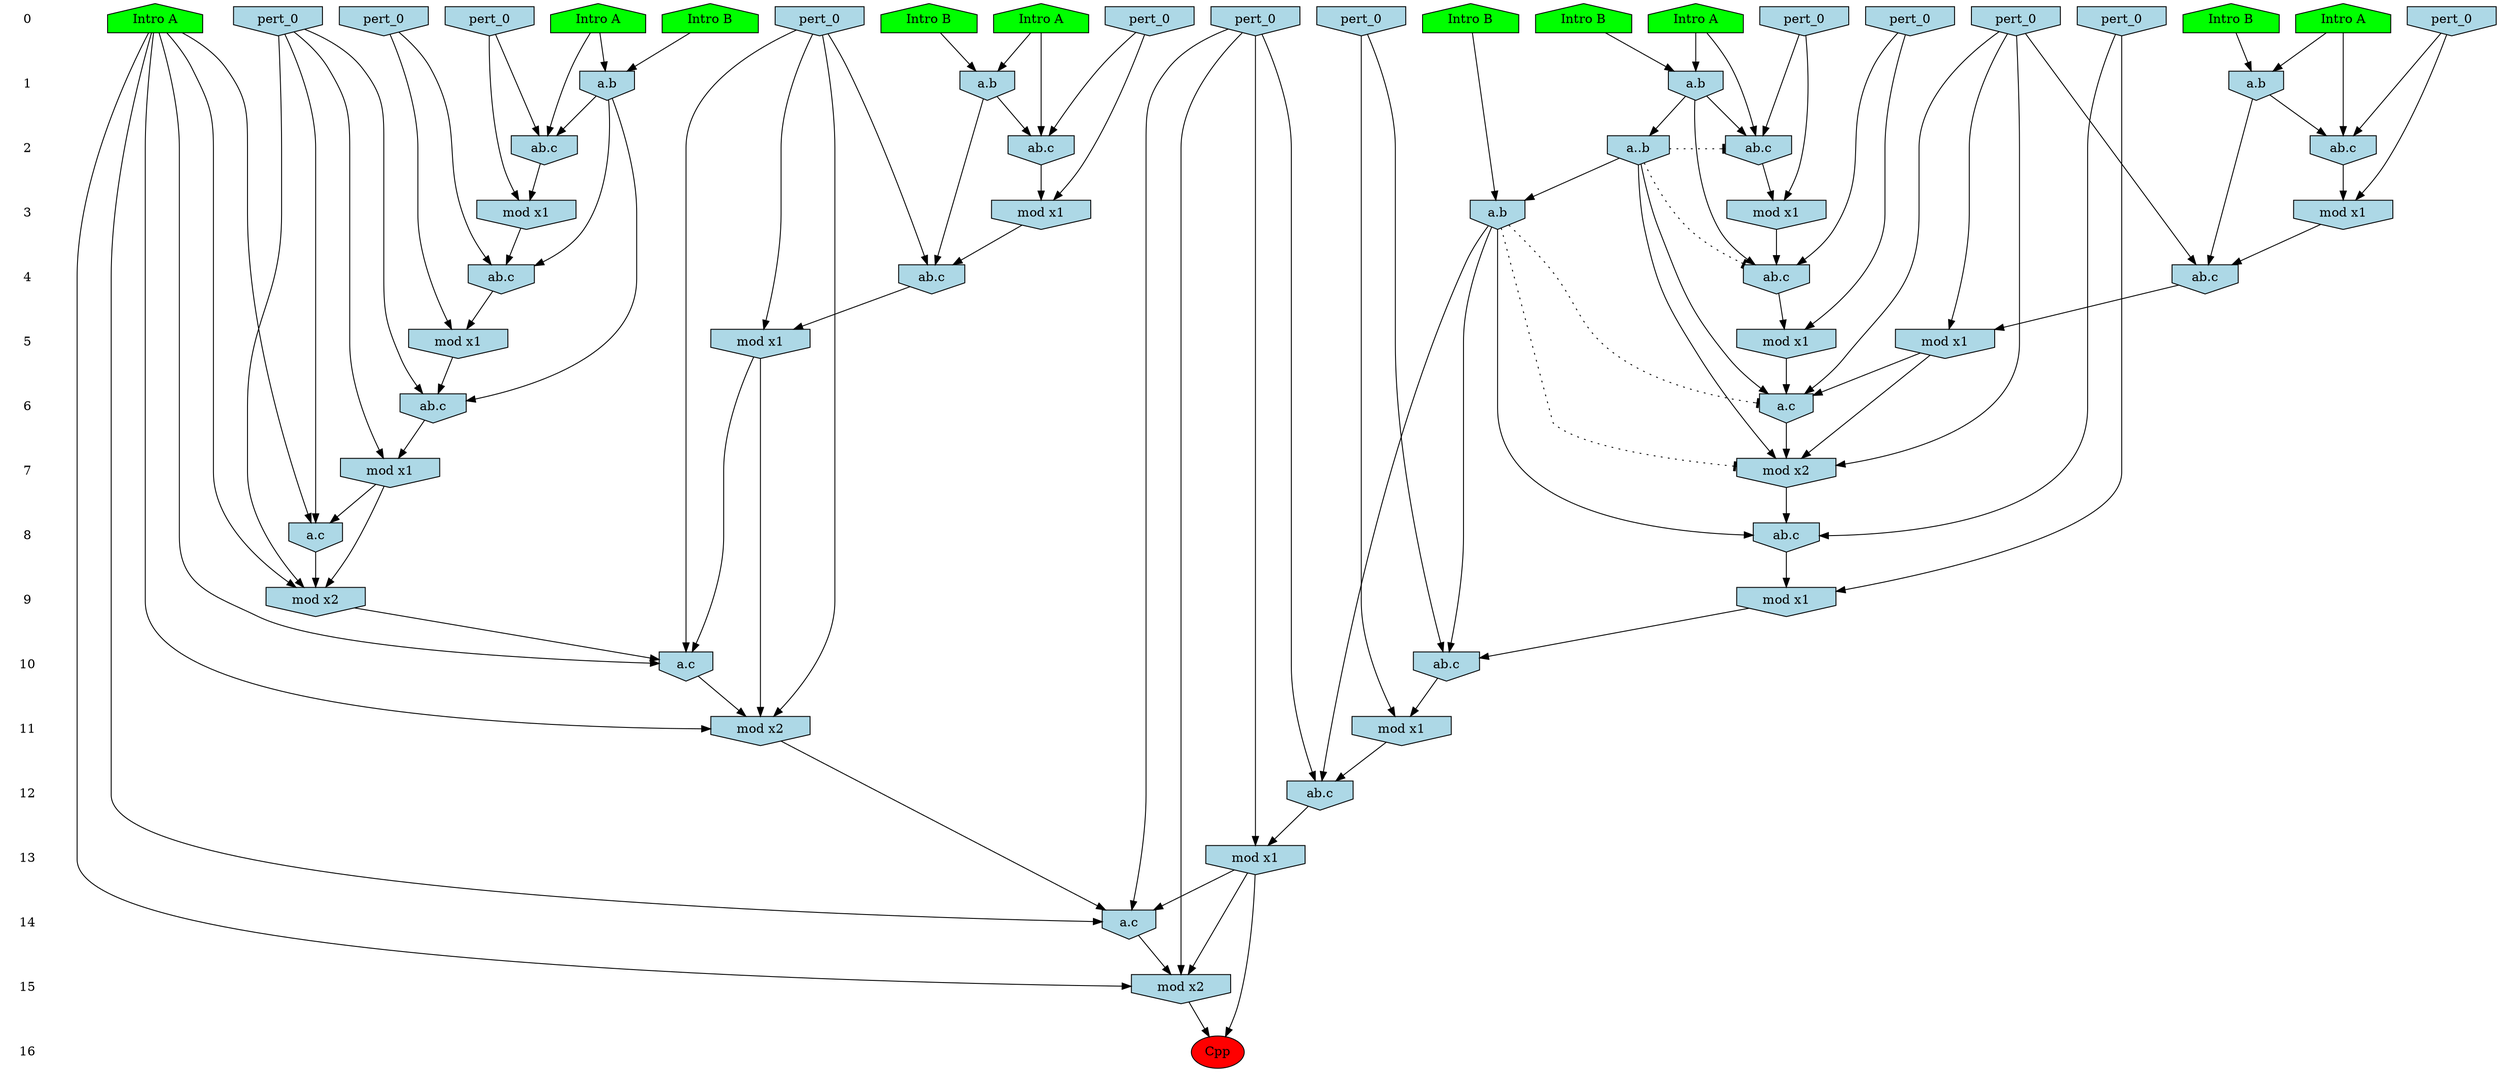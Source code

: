 /* Compression of 1 causal flows obtained in average at 2.004257E+01 t.u */
/* Compressed causal flows were: [7] */
digraph G{
 ranksep=.5 ; 
{ rank = same ; "0" [shape=plaintext] ; node_1 [label ="Intro A", shape=house, style=filled, fillcolor=green] ;
node_2 [label ="Intro B", shape=house, style=filled, fillcolor=green] ;
node_3 [label ="Intro B", shape=house, style=filled, fillcolor=green] ;
node_4 [label ="Intro A", shape=house, style=filled, fillcolor=green] ;
node_5 [label ="Intro A", shape=house, style=filled, fillcolor=green] ;
node_6 [label ="Intro B", shape=house, style=filled, fillcolor=green] ;
node_7 [label ="Intro B", shape=house, style=filled, fillcolor=green] ;
node_8 [label ="Intro A", shape=house, style=filled, fillcolor=green] ;
node_9 [label ="Intro A", shape=house, style=filled, fillcolor=green] ;
node_10 [label ="Intro B", shape=house, style=filled, fillcolor=green] ;
node_14 [label="pert_0", shape=invhouse, style=filled, fillcolor = lightblue] ;
node_15 [label="pert_0", shape=invhouse, style=filled, fillcolor = lightblue] ;
node_16 [label="pert_0", shape=invhouse, style=filled, fillcolor = lightblue] ;
node_17 [label="pert_0", shape=invhouse, style=filled, fillcolor = lightblue] ;
node_18 [label="pert_0", shape=invhouse, style=filled, fillcolor = lightblue] ;
node_19 [label="pert_0", shape=invhouse, style=filled, fillcolor = lightblue] ;
node_20 [label="pert_0", shape=invhouse, style=filled, fillcolor = lightblue] ;
node_21 [label="pert_0", shape=invhouse, style=filled, fillcolor = lightblue] ;
node_22 [label="pert_0", shape=invhouse, style=filled, fillcolor = lightblue] ;
node_23 [label="pert_0", shape=invhouse, style=filled, fillcolor = lightblue] ;
node_24 [label="pert_0", shape=invhouse, style=filled, fillcolor = lightblue] ;
node_25 [label="pert_0", shape=invhouse, style=filled, fillcolor = lightblue] ;
}
{ rank = same ; "1" [shape=plaintext] ; node_11 [label="a.b", shape=invhouse, style=filled, fillcolor = lightblue] ;
node_12 [label="a.b", shape=invhouse, style=filled, fillcolor = lightblue] ;
node_13 [label="a.b", shape=invhouse, style=filled, fillcolor = lightblue] ;
node_28 [label="a.b", shape=invhouse, style=filled, fillcolor = lightblue] ;
}
{ rank = same ; "2" [shape=plaintext] ; node_26 [label="ab.c", shape=invhouse, style=filled, fillcolor = lightblue] ;
node_27 [label="ab.c", shape=invhouse, style=filled, fillcolor = lightblue] ;
node_29 [label="ab.c", shape=invhouse, style=filled, fillcolor = lightblue] ;
node_30 [label="ab.c", shape=invhouse, style=filled, fillcolor = lightblue] ;
node_46 [label="a..b", shape=invhouse, style=filled, fillcolor = lightblue] ;
}
{ rank = same ; "3" [shape=plaintext] ; node_31 [label="mod x1", shape=invhouse, style=filled, fillcolor = lightblue] ;
node_33 [label="mod x1", shape=invhouse, style=filled, fillcolor = lightblue] ;
node_35 [label="mod x1", shape=invhouse, style=filled, fillcolor = lightblue] ;
node_36 [label="mod x1", shape=invhouse, style=filled, fillcolor = lightblue] ;
node_51 [label="a.b", shape=invhouse, style=filled, fillcolor = lightblue] ;
}
{ rank = same ; "4" [shape=plaintext] ; node_32 [label="ab.c", shape=invhouse, style=filled, fillcolor = lightblue] ;
node_34 [label="ab.c", shape=invhouse, style=filled, fillcolor = lightblue] ;
node_37 [label="ab.c", shape=invhouse, style=filled, fillcolor = lightblue] ;
node_38 [label="ab.c", shape=invhouse, style=filled, fillcolor = lightblue] ;
}
{ rank = same ; "5" [shape=plaintext] ; node_39 [label="mod x1", shape=invhouse, style=filled, fillcolor = lightblue] ;
node_41 [label="mod x1", shape=invhouse, style=filled, fillcolor = lightblue] ;
node_42 [label="mod x1", shape=invhouse, style=filled, fillcolor = lightblue] ;
node_45 [label="mod x1", shape=invhouse, style=filled, fillcolor = lightblue] ;
}
{ rank = same ; "6" [shape=plaintext] ; node_40 [label="ab.c", shape=invhouse, style=filled, fillcolor = lightblue] ;
node_49 [label="a.c", shape=invhouse, style=filled, fillcolor = lightblue] ;
}
{ rank = same ; "7" [shape=plaintext] ; node_43 [label="mod x1", shape=invhouse, style=filled, fillcolor = lightblue] ;
node_50 [label="mod x2", shape=invhouse, style=filled, fillcolor = lightblue] ;
}
{ rank = same ; "8" [shape=plaintext] ; node_44 [label="a.c", shape=invhouse, style=filled, fillcolor = lightblue] ;
node_52 [label="ab.c", shape=invhouse, style=filled, fillcolor = lightblue] ;
}
{ rank = same ; "9" [shape=plaintext] ; node_47 [label="mod x2", shape=invhouse, style=filled, fillcolor = lightblue] ;
node_53 [label="mod x1", shape=invhouse, style=filled, fillcolor = lightblue] ;
}
{ rank = same ; "10" [shape=plaintext] ; node_48 [label="a.c", shape=invhouse, style=filled, fillcolor = lightblue] ;
node_54 [label="ab.c", shape=invhouse, style=filled, fillcolor = lightblue] ;
}
{ rank = same ; "11" [shape=plaintext] ; node_55 [label="mod x1", shape=invhouse, style=filled, fillcolor = lightblue] ;
node_58 [label="mod x2", shape=invhouse, style=filled, fillcolor = lightblue] ;
}
{ rank = same ; "12" [shape=plaintext] ; node_56 [label="ab.c", shape=invhouse, style=filled, fillcolor = lightblue] ;
}
{ rank = same ; "13" [shape=plaintext] ; node_57 [label="mod x1", shape=invhouse, style=filled, fillcolor = lightblue] ;
}
{ rank = same ; "14" [shape=plaintext] ; node_59 [label="a.c", shape=invhouse, style=filled, fillcolor = lightblue] ;
}
{ rank = same ; "15" [shape=plaintext] ; node_60 [label="mod x2", shape=invhouse, style=filled, fillcolor = lightblue] ;
}
{ rank = same ; "16" [shape=plaintext] ; node_61 [label ="Cpp", style=filled, fillcolor=red] ;
}
"0" -> "1" [style="invis"]; 
"1" -> "2" [style="invis"]; 
"2" -> "3" [style="invis"]; 
"3" -> "4" [style="invis"]; 
"4" -> "5" [style="invis"]; 
"5" -> "6" [style="invis"]; 
"6" -> "7" [style="invis"]; 
"7" -> "8" [style="invis"]; 
"8" -> "9" [style="invis"]; 
"9" -> "10" [style="invis"]; 
"10" -> "11" [style="invis"]; 
"11" -> "12" [style="invis"]; 
"12" -> "13" [style="invis"]; 
"13" -> "14" [style="invis"]; 
"14" -> "15" [style="invis"]; 
"15" -> "16" [style="invis"]; 
node_3 -> node_11
node_9 -> node_11
node_4 -> node_12
node_10 -> node_12
node_1 -> node_13
node_7 -> node_13
node_9 -> node_26
node_11 -> node_26
node_15 -> node_26
node_1 -> node_27
node_13 -> node_27
node_16 -> node_27
node_6 -> node_28
node_8 -> node_28
node_8 -> node_29
node_18 -> node_29
node_28 -> node_29
node_4 -> node_30
node_12 -> node_30
node_17 -> node_30
node_15 -> node_31
node_26 -> node_31
node_11 -> node_32
node_21 -> node_32
node_31 -> node_32
node_17 -> node_33
node_30 -> node_33
node_12 -> node_34
node_23 -> node_34
node_33 -> node_34
node_16 -> node_35
node_27 -> node_35
node_18 -> node_36
node_29 -> node_36
node_13 -> node_37
node_14 -> node_37
node_35 -> node_37
node_25 -> node_38
node_28 -> node_38
node_36 -> node_38
node_25 -> node_39
node_38 -> node_39
node_19 -> node_40
node_28 -> node_40
node_39 -> node_40
node_14 -> node_41
node_37 -> node_41
node_21 -> node_42
node_32 -> node_42
node_19 -> node_43
node_40 -> node_43
node_5 -> node_44
node_19 -> node_44
node_43 -> node_44
node_23 -> node_45
node_34 -> node_45
node_11 -> node_46
node_5 -> node_47
node_19 -> node_47
node_43 -> node_47
node_44 -> node_47
node_5 -> node_48
node_14 -> node_48
node_41 -> node_48
node_47 -> node_48
node_23 -> node_49
node_42 -> node_49
node_45 -> node_49
node_46 -> node_49
node_23 -> node_50
node_45 -> node_50
node_46 -> node_50
node_49 -> node_50
node_2 -> node_51
node_46 -> node_51
node_22 -> node_52
node_50 -> node_52
node_51 -> node_52
node_22 -> node_53
node_52 -> node_53
node_24 -> node_54
node_51 -> node_54
node_53 -> node_54
node_24 -> node_55
node_54 -> node_55
node_20 -> node_56
node_51 -> node_56
node_55 -> node_56
node_20 -> node_57
node_56 -> node_57
node_5 -> node_58
node_14 -> node_58
node_41 -> node_58
node_48 -> node_58
node_5 -> node_59
node_20 -> node_59
node_57 -> node_59
node_58 -> node_59
node_5 -> node_60
node_20 -> node_60
node_57 -> node_60
node_59 -> node_60
node_57 -> node_61
node_60 -> node_61
node_46 -> node_26 [style=dotted, arrowhead = tee] 
node_46 -> node_32 [style=dotted, arrowhead = tee] 
node_51 -> node_49 [style=dotted, arrowhead = tee] 
node_51 -> node_50 [style=dotted, arrowhead = tee] 
}
/*
 Dot generation time: 0.004000
*/